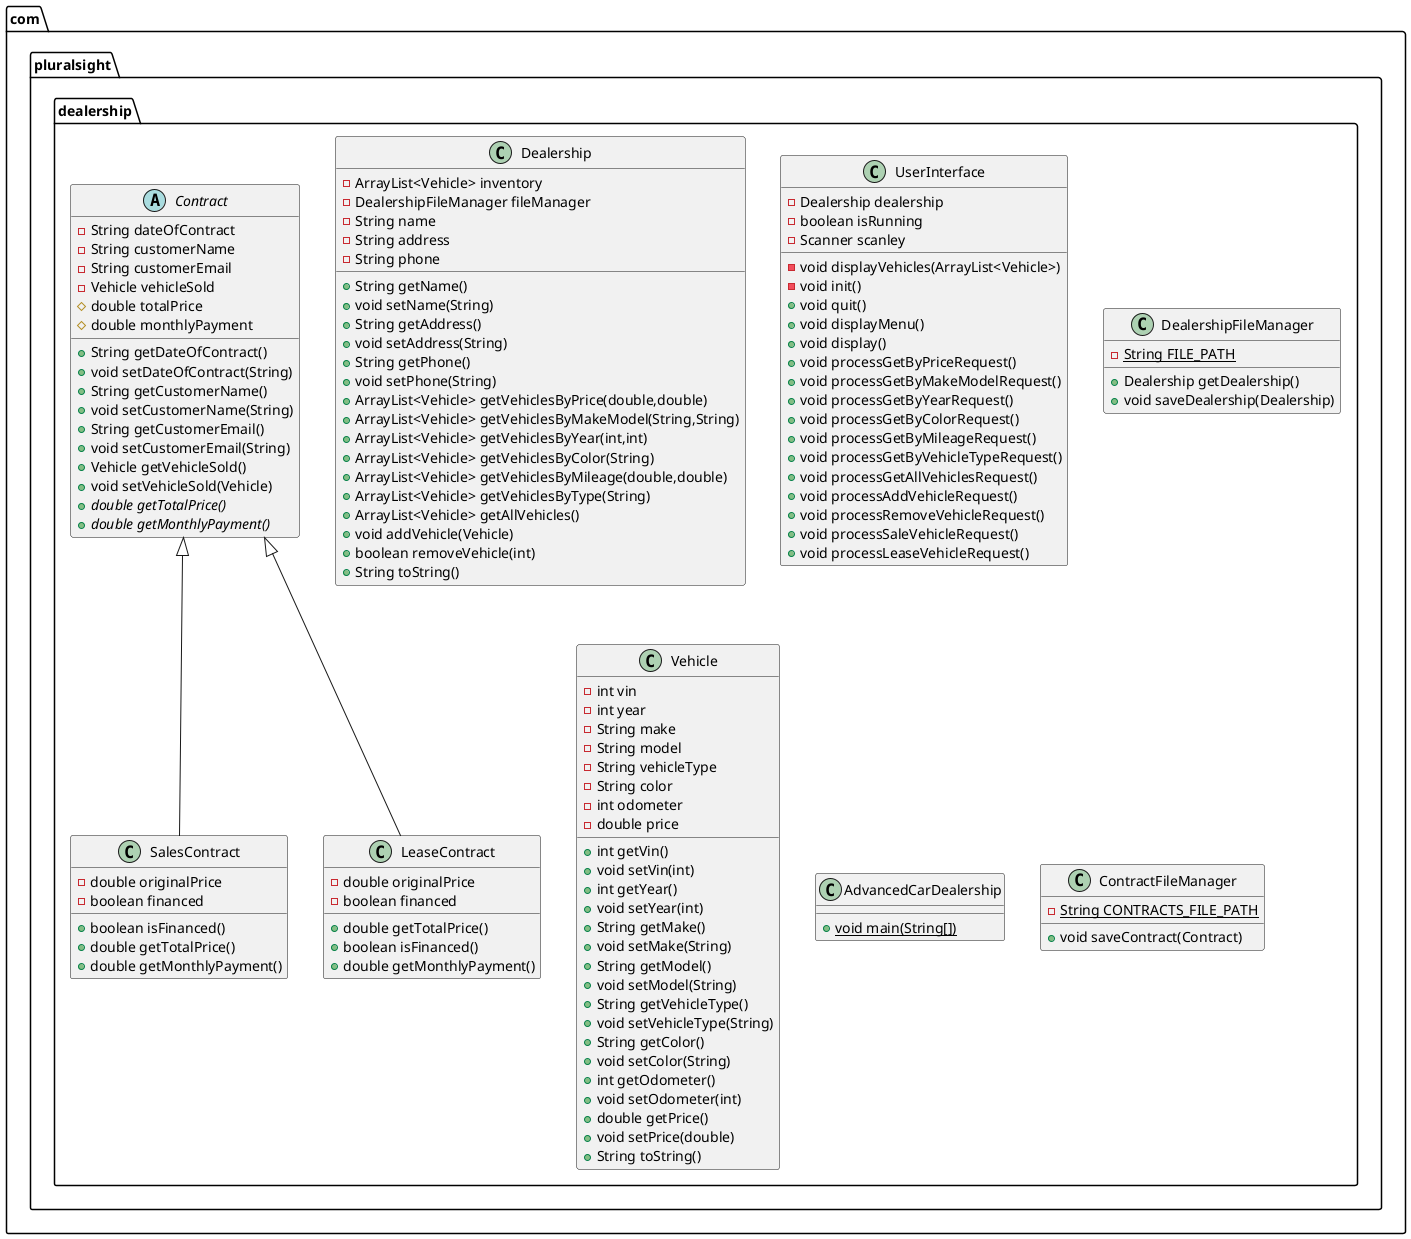 @startuml
class com.pluralsight.dealership.Dealership {
- ArrayList<Vehicle> inventory
- DealershipFileManager fileManager
- String name
- String address
- String phone
+ String getName()
+ void setName(String)
+ String getAddress()
+ void setAddress(String)
+ String getPhone()
+ void setPhone(String)
+ ArrayList<Vehicle> getVehiclesByPrice(double,double)
+ ArrayList<Vehicle> getVehiclesByMakeModel(String,String)
+ ArrayList<Vehicle> getVehiclesByYear(int,int)
+ ArrayList<Vehicle> getVehiclesByColor(String)
+ ArrayList<Vehicle> getVehiclesByMileage(double,double)
+ ArrayList<Vehicle> getVehiclesByType(String)
+ ArrayList<Vehicle> getAllVehicles()
+ void addVehicle(Vehicle)
+ boolean removeVehicle(int)
+ String toString()
}


abstract class com.pluralsight.dealership.Contract {
- String dateOfContract
- String customerName
- String customerEmail
- Vehicle vehicleSold
# double totalPrice
# double monthlyPayment
+ String getDateOfContract()
+ void setDateOfContract(String)
+ String getCustomerName()
+ void setCustomerName(String)
+ String getCustomerEmail()
+ void setCustomerEmail(String)
+ Vehicle getVehicleSold()
+ void setVehicleSold(Vehicle)
+ {abstract}double getTotalPrice()
+ {abstract}double getMonthlyPayment()
}


class com.pluralsight.dealership.SalesContract {
- double originalPrice
- boolean financed
+ boolean isFinanced()
+ double getTotalPrice()
+ double getMonthlyPayment()
}


class com.pluralsight.dealership.UserInterface {
- Dealership dealership
- boolean isRunning
- Scanner scanley
- void displayVehicles(ArrayList<Vehicle>)
- void init()
+ void quit()
+ void displayMenu()
+ void display()
+ void processGetByPriceRequest()
+ void processGetByMakeModelRequest()
+ void processGetByYearRequest()
+ void processGetByColorRequest()
+ void processGetByMileageRequest()
+ void processGetByVehicleTypeRequest()
+ void processGetAllVehiclesRequest()
+ void processAddVehicleRequest()
+ void processRemoveVehicleRequest()
+ void processSaleVehicleRequest()
+ void processLeaseVehicleRequest()
}


class com.pluralsight.dealership.DealershipFileManager {
- {static} String FILE_PATH
+ Dealership getDealership()
+ void saveDealership(Dealership)
}


class com.pluralsight.dealership.Vehicle {
- int vin
- int year
- String make
- String model
- String vehicleType
- String color
- int odometer
- double price
+ int getVin()
+ void setVin(int)
+ int getYear()
+ void setYear(int)
+ String getMake()
+ void setMake(String)
+ String getModel()
+ void setModel(String)
+ String getVehicleType()
+ void setVehicleType(String)
+ String getColor()
+ void setColor(String)
+ int getOdometer()
+ void setOdometer(int)
+ double getPrice()
+ void setPrice(double)
+ String toString()
}


class com.pluralsight.dealership.AdvancedCarDealership {
+ {static} void main(String[])
}

class com.pluralsight.dealership.LeaseContract {
- double originalPrice
- boolean financed
+ double getTotalPrice()
+ boolean isFinanced()
+ double getMonthlyPayment()
}


class com.pluralsight.dealership.ContractFileManager {
- {static} String CONTRACTS_FILE_PATH
+ void saveContract(Contract)
}




com.pluralsight.dealership.Contract <|-- com.pluralsight.dealership.SalesContract
com.pluralsight.dealership.Contract <|-- com.pluralsight.dealership.LeaseContract
@enduml